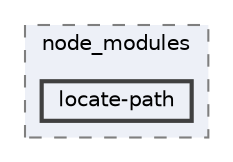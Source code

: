 digraph "pkiclassroomrescheduler/src/main/frontend/node_modules/@istanbuljs/load-nyc-config/node_modules/locate-path"
{
 // LATEX_PDF_SIZE
  bgcolor="transparent";
  edge [fontname=Helvetica,fontsize=10,labelfontname=Helvetica,labelfontsize=10];
  node [fontname=Helvetica,fontsize=10,shape=box,height=0.2,width=0.4];
  compound=true
  subgraph clusterdir_d2295254150f6d0ce71c893a011c054d {
    graph [ bgcolor="#edf0f7", pencolor="grey50", label="node_modules", fontname=Helvetica,fontsize=10 style="filled,dashed", URL="dir_d2295254150f6d0ce71c893a011c054d.html",tooltip=""]
  dir_410f0726d51e97214bdb2cb6a9ead428 [label="locate-path", fillcolor="#edf0f7", color="grey25", style="filled,bold", URL="dir_410f0726d51e97214bdb2cb6a9ead428.html",tooltip=""];
  }
}
